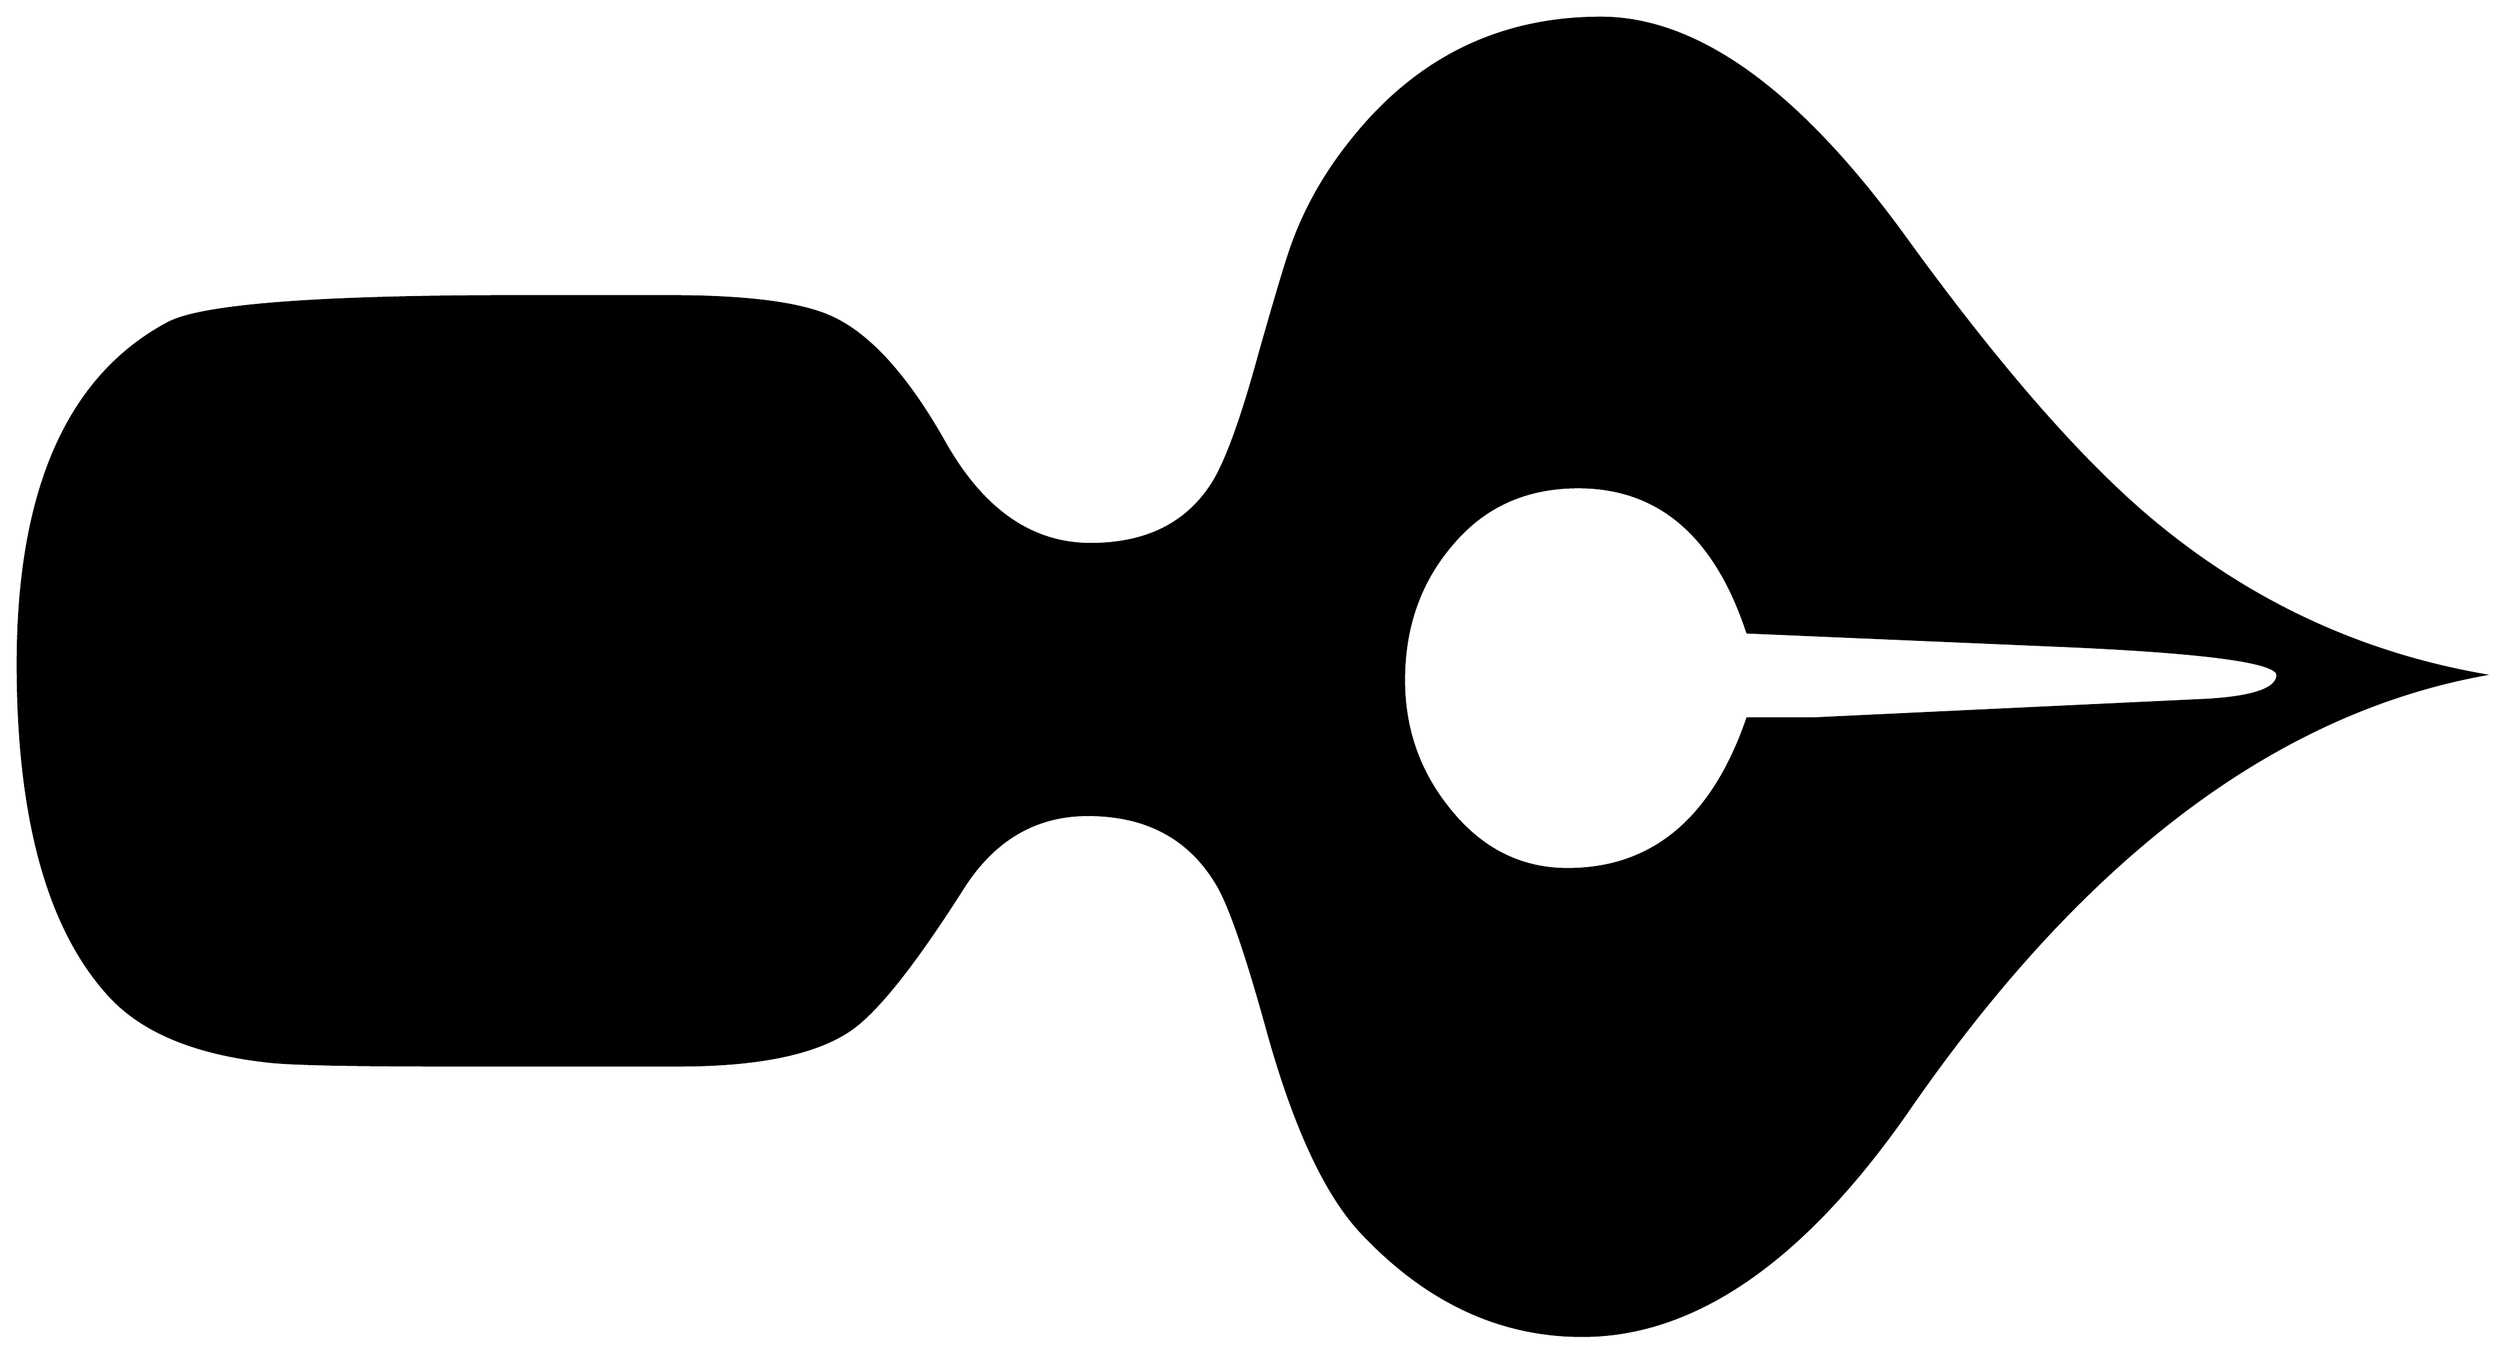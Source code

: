 


\begin{tikzpicture}[y=0.80pt, x=0.80pt, yscale=-1.0, xscale=1.0, inner sep=0pt, outer sep=0pt]
\begin{scope}[shift={(100.0,1831.0)},nonzero rule]
  \path[draw=.,fill=.,line width=1.600pt] (1949.0,-709.0) ..
    controls (1792.333,-679.667) and (1649.0,-571.0) ..
    (1519.0,-383.0) .. controls (1440.333,-269.667) and
    (1358.667,-213.0) .. (1274.0,-213.0) .. controls
    (1212.0,-213.0) and (1156.667,-239.0) .. (1108.0,-291.0) ..
    controls (1081.333,-319.667) and (1058.0,-370.0) ..
    (1038.0,-442.0) .. controls (1022.0,-500.0) and
    (1009.333,-536.667) .. (1000.0,-552.0) .. controls
    (979.333,-586.667) and (947.0,-604.0) .. (903.0,-604.0) ..
    controls (863.667,-604.0) and (832.333,-585.667) .. (809.0,-549.0)
    .. controls (773.0,-492.333) and (745.0,-457.0) ..
    (725.0,-443.0) .. controls (699.0,-425.0) and (656.0,-416.0)
    .. (596.0,-416.0) -- (419.0,-416.0) .. controls
    (347.0,-416.0) and (303.0,-417.0) .. (287.0,-419.0) ..
    controls (233.0,-425.0) and (193.667,-441.333) .. (169.0,-468.0)
    .. controls (123.0,-518.0) and (100.0,-601.0) ..
    (100.0,-717.0) .. controls (100.0,-847.667) and (137.667,-933.0)
    .. (213.0,-973.0) .. controls (238.333,-986.333) and
    (325.667,-993.0) .. (475.0,-993.0) -- (589.0,-993.0) ..
    controls (647.667,-993.0) and (688.333,-987.667) .. (711.0,-977.0)
    .. controls (739.667,-963.667) and (768.0,-932.0) ..
    (796.0,-882.0) .. controls (824.667,-832.0) and (861.0,-807.0)
    .. (905.0,-807.0) .. controls (945.667,-807.0) and
    (975.667,-821.333) .. (995.0,-850.0) .. controls (1005.667,-865.333)
    and (1018.0,-898.667) .. (1032.0,-950.0) .. controls
    (1044.667,-994.667) and (1053.0,-1022.333) .. (1057.0,-1033.0) ..
    controls (1067.0,-1060.333) and (1081.667,-1086.0) ..
    (1101.0,-1110.0) .. controls (1149.667,-1171.333) and
    (1212.0,-1202.0) .. (1288.0,-1202.0) .. controls
    (1360.667,-1202.0) and (1437.0,-1146.667) .. (1517.0,-1036.0) ..
    controls (1585.667,-941.333) and (1646.333,-871.667) ..
    (1699.0,-827.0) .. controls (1772.333,-765.0) and
    (1855.667,-725.667) .. (1949.0,-709.0) -- cycle(1796.0,-709.0)
    .. controls (1796.0,-719.0) and (1741.333,-726.333) ..
    (1632.0,-731.0) -- (1398.0,-741.0) .. controls
    (1374.0,-813.667) and (1331.667,-850.0) .. (1271.0,-850.0) ..
    controls (1231.667,-850.0) and (1200.0,-835.667) ..
    (1176.0,-807.0) .. controls (1152.0,-779.0) and
    (1140.0,-745.0) .. (1140.0,-705.0) .. controls
    (1140.0,-668.333) and (1151.333,-636.0) .. (1174.0,-608.0) ..
    controls (1198.0,-578.0) and (1227.667,-563.0) ..
    (1263.0,-563.0) .. controls (1327.0,-563.0) and
    (1372.0,-600.667) .. (1398.0,-676.0) -- (1446.0,-676.0) --
    (1742.0,-690.0) .. controls (1778.0,-692.0) and
    (1796.0,-698.333) .. (1796.0,-709.0) -- cycle;
\end{scope}

\end{tikzpicture}

